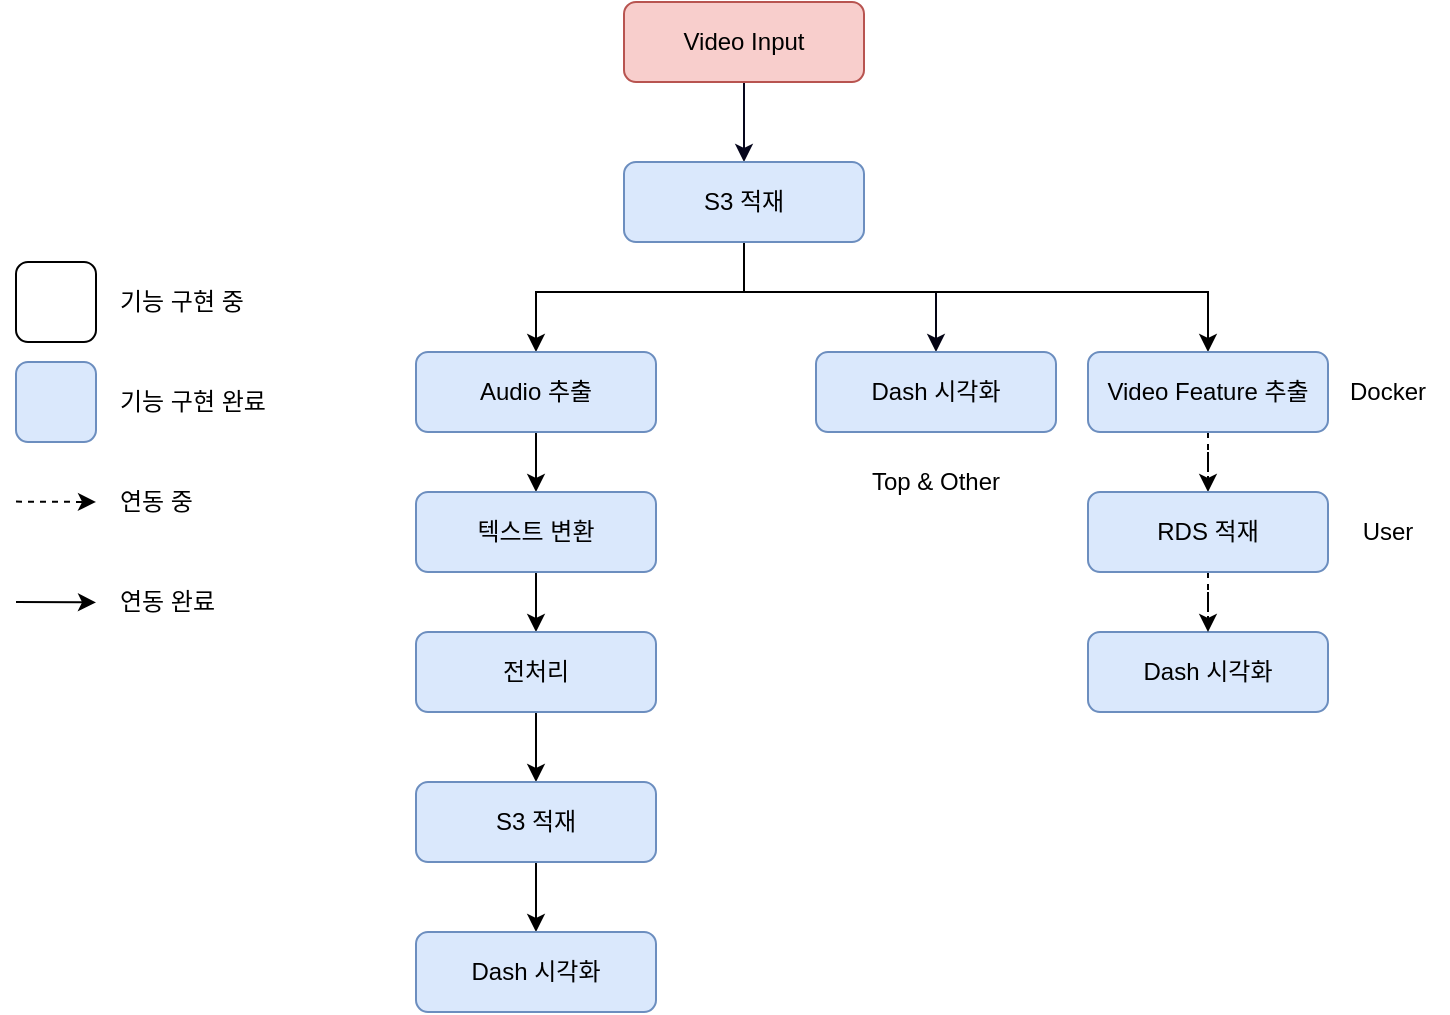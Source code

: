 <mxfile version="22.1.11" type="device">
  <diagram name="페이지-1" id="AstkWX07AASmfQ_dGRN-">
    <mxGraphModel dx="1571" dy="1566" grid="1" gridSize="10" guides="1" tooltips="1" connect="1" arrows="1" fold="1" page="1" pageScale="1" pageWidth="827" pageHeight="1169" math="0" shadow="0">
      <root>
        <mxCell id="0" />
        <mxCell id="1" parent="0" />
        <mxCell id="jO80IjLlvnQbrY0w_MjU-27" style="edgeStyle=orthogonalEdgeStyle;rounded=0;orthogonalLoop=1;jettySize=auto;html=1;exitX=0.5;exitY=1;exitDx=0;exitDy=0;entryX=0.5;entryY=0;entryDx=0;entryDy=0;strokeColor=#06061C;" parent="1" source="jO80IjLlvnQbrY0w_MjU-1" target="jO80IjLlvnQbrY0w_MjU-2" edge="1">
          <mxGeometry relative="1" as="geometry" />
        </mxCell>
        <mxCell id="jO80IjLlvnQbrY0w_MjU-1" value="Video Input" style="rounded=1;whiteSpace=wrap;html=1;fillColor=#f8cecc;strokeColor=#b85450;" parent="1" vertex="1">
          <mxGeometry x="384" y="332" width="120" height="40" as="geometry" />
        </mxCell>
        <mxCell id="jO80IjLlvnQbrY0w_MjU-25" style="edgeStyle=orthogonalEdgeStyle;rounded=0;orthogonalLoop=1;jettySize=auto;html=1;exitX=0.5;exitY=1;exitDx=0;exitDy=0;" parent="1" source="jO80IjLlvnQbrY0w_MjU-2" target="jO80IjLlvnQbrY0w_MjU-3" edge="1">
          <mxGeometry relative="1" as="geometry">
            <Array as="points">
              <mxPoint x="444" y="477" />
              <mxPoint x="340" y="477" />
            </Array>
          </mxGeometry>
        </mxCell>
        <mxCell id="jO80IjLlvnQbrY0w_MjU-26" style="edgeStyle=orthogonalEdgeStyle;rounded=0;orthogonalLoop=1;jettySize=auto;html=1;exitX=0.5;exitY=1;exitDx=0;exitDy=0;strokeColor=#040414;" parent="1" source="jO80IjLlvnQbrY0w_MjU-2" edge="1">
          <mxGeometry relative="1" as="geometry">
            <mxPoint x="540.0" y="507" as="targetPoint" />
            <Array as="points">
              <mxPoint x="444" y="477" />
              <mxPoint x="540" y="477" />
            </Array>
          </mxGeometry>
        </mxCell>
        <mxCell id="ZpjGEKDnqZM7UVgylYtA-6" style="edgeStyle=orthogonalEdgeStyle;rounded=0;orthogonalLoop=1;jettySize=auto;html=1;entryX=0.5;entryY=0;entryDx=0;entryDy=0;" edge="1" parent="1" source="jO80IjLlvnQbrY0w_MjU-2" target="ZpjGEKDnqZM7UVgylYtA-2">
          <mxGeometry relative="1" as="geometry">
            <Array as="points">
              <mxPoint x="444" y="477" />
              <mxPoint x="676" y="477" />
            </Array>
          </mxGeometry>
        </mxCell>
        <mxCell id="jO80IjLlvnQbrY0w_MjU-2" value="S3 적재" style="rounded=1;whiteSpace=wrap;html=1;fillColor=#dae8fc;strokeColor=#6c8ebf;" parent="1" vertex="1">
          <mxGeometry x="384" y="412" width="120" height="40" as="geometry" />
        </mxCell>
        <mxCell id="jO80IjLlvnQbrY0w_MjU-24" style="edgeStyle=orthogonalEdgeStyle;rounded=0;orthogonalLoop=1;jettySize=auto;html=1;exitX=0.5;exitY=1;exitDx=0;exitDy=0;entryX=0.5;entryY=0;entryDx=0;entryDy=0;" parent="1" source="jO80IjLlvnQbrY0w_MjU-3" target="jO80IjLlvnQbrY0w_MjU-9" edge="1">
          <mxGeometry relative="1" as="geometry" />
        </mxCell>
        <mxCell id="jO80IjLlvnQbrY0w_MjU-3" value="Audio 추출" style="rounded=1;whiteSpace=wrap;html=1;fillColor=#dae8fc;strokeColor=#6c8ebf;" parent="1" vertex="1">
          <mxGeometry x="280" y="507" width="120" height="40" as="geometry" />
        </mxCell>
        <mxCell id="jO80IjLlvnQbrY0w_MjU-23" style="edgeStyle=orthogonalEdgeStyle;rounded=0;orthogonalLoop=1;jettySize=auto;html=1;exitX=0.5;exitY=1;exitDx=0;exitDy=0;" parent="1" source="jO80IjLlvnQbrY0w_MjU-9" target="jO80IjLlvnQbrY0w_MjU-11" edge="1">
          <mxGeometry relative="1" as="geometry" />
        </mxCell>
        <mxCell id="jO80IjLlvnQbrY0w_MjU-9" value="텍스트 변환" style="rounded=1;whiteSpace=wrap;html=1;strokeColor=#6c8ebf;fillColor=#dae8fc;" parent="1" vertex="1">
          <mxGeometry x="280" y="577" width="120" height="40" as="geometry" />
        </mxCell>
        <mxCell id="jO80IjLlvnQbrY0w_MjU-21" style="edgeStyle=orthogonalEdgeStyle;rounded=0;orthogonalLoop=1;jettySize=auto;html=1;exitX=0.5;exitY=1;exitDx=0;exitDy=0;entryX=0.5;entryY=0;entryDx=0;entryDy=0;" parent="1" source="jO80IjLlvnQbrY0w_MjU-11" target="jO80IjLlvnQbrY0w_MjU-19" edge="1">
          <mxGeometry relative="1" as="geometry" />
        </mxCell>
        <mxCell id="jO80IjLlvnQbrY0w_MjU-11" value="전처리" style="rounded=1;whiteSpace=wrap;html=1;fillColor=#dae8fc;strokeColor=#6c8ebf;" parent="1" vertex="1">
          <mxGeometry x="280" y="647" width="120" height="40" as="geometry" />
        </mxCell>
        <mxCell id="jO80IjLlvnQbrY0w_MjU-12" value="Dash 시각화" style="rounded=1;whiteSpace=wrap;html=1;fillColor=#dae8fc;strokeColor=#6c8ebf;" parent="1" vertex="1">
          <mxGeometry x="480" y="507" width="120" height="40" as="geometry" />
        </mxCell>
        <mxCell id="jO80IjLlvnQbrY0w_MjU-15" style="edgeStyle=orthogonalEdgeStyle;rounded=0;orthogonalLoop=1;jettySize=auto;html=1;exitX=0.5;exitY=1;exitDx=0;exitDy=0;" parent="1" source="jO80IjLlvnQbrY0w_MjU-9" target="jO80IjLlvnQbrY0w_MjU-9" edge="1">
          <mxGeometry relative="1" as="geometry" />
        </mxCell>
        <mxCell id="jO80IjLlvnQbrY0w_MjU-16" style="edgeStyle=orthogonalEdgeStyle;rounded=0;orthogonalLoop=1;jettySize=auto;html=1;exitX=0.5;exitY=1;exitDx=0;exitDy=0;" parent="1" source="jO80IjLlvnQbrY0w_MjU-2" target="jO80IjLlvnQbrY0w_MjU-2" edge="1">
          <mxGeometry relative="1" as="geometry" />
        </mxCell>
        <mxCell id="jO80IjLlvnQbrY0w_MjU-42" style="edgeStyle=orthogonalEdgeStyle;rounded=0;orthogonalLoop=1;jettySize=auto;html=1;exitX=0.5;exitY=1;exitDx=0;exitDy=0;entryX=0.5;entryY=0;entryDx=0;entryDy=0;" parent="1" source="jO80IjLlvnQbrY0w_MjU-19" target="jO80IjLlvnQbrY0w_MjU-20" edge="1">
          <mxGeometry relative="1" as="geometry" />
        </mxCell>
        <mxCell id="jO80IjLlvnQbrY0w_MjU-19" value="S3 적재" style="rounded=1;whiteSpace=wrap;html=1;fillColor=#dae8fc;strokeColor=#6c8ebf;" parent="1" vertex="1">
          <mxGeometry x="280" y="722" width="120" height="40" as="geometry" />
        </mxCell>
        <mxCell id="jO80IjLlvnQbrY0w_MjU-20" value="Dash 시각화" style="rounded=1;whiteSpace=wrap;html=1;fillColor=#dae8fc;strokeColor=#6c8ebf;" parent="1" vertex="1">
          <mxGeometry x="280" y="797" width="120" height="40" as="geometry" />
        </mxCell>
        <mxCell id="jO80IjLlvnQbrY0w_MjU-45" value="" style="rounded=1;whiteSpace=wrap;html=1;fillColor=#dae8fc;strokeColor=#6c8ebf;" parent="1" vertex="1">
          <mxGeometry x="80" y="512" width="40" height="40" as="geometry" />
        </mxCell>
        <mxCell id="jO80IjLlvnQbrY0w_MjU-46" value="" style="rounded=1;whiteSpace=wrap;html=1;" parent="1" vertex="1">
          <mxGeometry x="80" y="462" width="40" height="40" as="geometry" />
        </mxCell>
        <mxCell id="jO80IjLlvnQbrY0w_MjU-47" value="기능 구현 중" style="text;html=1;strokeColor=none;fillColor=none;align=left;verticalAlign=middle;whiteSpace=wrap;rounded=0;" parent="1" vertex="1">
          <mxGeometry x="130" y="467" width="80" height="30" as="geometry" />
        </mxCell>
        <mxCell id="jO80IjLlvnQbrY0w_MjU-48" value="기능 구현 완료" style="text;html=1;strokeColor=none;fillColor=none;align=left;verticalAlign=middle;whiteSpace=wrap;rounded=0;" parent="1" vertex="1">
          <mxGeometry x="130" y="517" width="90" height="30" as="geometry" />
        </mxCell>
        <mxCell id="jO80IjLlvnQbrY0w_MjU-52" value="연동 중" style="text;html=1;strokeColor=none;fillColor=none;align=left;verticalAlign=middle;whiteSpace=wrap;rounded=0;" parent="1" vertex="1">
          <mxGeometry x="130" y="567" width="60" height="30" as="geometry" />
        </mxCell>
        <mxCell id="jO80IjLlvnQbrY0w_MjU-53" value="연동 완료" style="text;html=1;strokeColor=none;fillColor=none;align=left;verticalAlign=middle;whiteSpace=wrap;rounded=0;" parent="1" vertex="1">
          <mxGeometry x="130" y="617" width="75" height="30" as="geometry" />
        </mxCell>
        <mxCell id="jO80IjLlvnQbrY0w_MjU-55" value="" style="endArrow=classic;html=1;rounded=0;" parent="1" edge="1">
          <mxGeometry width="50" height="50" relative="1" as="geometry">
            <mxPoint x="80" y="632" as="sourcePoint" />
            <mxPoint x="120" y="632.19" as="targetPoint" />
          </mxGeometry>
        </mxCell>
        <mxCell id="jO80IjLlvnQbrY0w_MjU-56" value="" style="endArrow=classic;html=1;rounded=0;dashed=1;" parent="1" edge="1">
          <mxGeometry width="50" height="50" relative="1" as="geometry">
            <mxPoint x="80" y="581.8" as="sourcePoint" />
            <mxPoint x="120" y="581.99" as="targetPoint" />
          </mxGeometry>
        </mxCell>
        <mxCell id="ZpjGEKDnqZM7UVgylYtA-1" style="edgeStyle=orthogonalEdgeStyle;rounded=0;orthogonalLoop=1;jettySize=auto;html=1;entryX=0.5;entryY=0;entryDx=0;entryDy=0;dashed=1;" edge="1" parent="1" source="ZpjGEKDnqZM7UVgylYtA-2" target="ZpjGEKDnqZM7UVgylYtA-5">
          <mxGeometry relative="1" as="geometry" />
        </mxCell>
        <mxCell id="ZpjGEKDnqZM7UVgylYtA-2" value="Video Feature 추출" style="rounded=1;whiteSpace=wrap;html=1;fillColor=#dae8fc;strokeColor=#6c8ebf;" vertex="1" parent="1">
          <mxGeometry x="616" y="507" width="120" height="40" as="geometry" />
        </mxCell>
        <mxCell id="ZpjGEKDnqZM7UVgylYtA-3" value="Dash 시각화" style="rounded=1;whiteSpace=wrap;html=1;fillColor=#dae8fc;strokeColor=#6c8ebf;" vertex="1" parent="1">
          <mxGeometry x="616" y="647" width="120" height="40" as="geometry" />
        </mxCell>
        <mxCell id="ZpjGEKDnqZM7UVgylYtA-4" style="edgeStyle=orthogonalEdgeStyle;rounded=0;orthogonalLoop=1;jettySize=auto;html=1;entryX=0.5;entryY=0;entryDx=0;entryDy=0;dashed=1;" edge="1" parent="1" source="ZpjGEKDnqZM7UVgylYtA-5" target="ZpjGEKDnqZM7UVgylYtA-3">
          <mxGeometry relative="1" as="geometry" />
        </mxCell>
        <mxCell id="ZpjGEKDnqZM7UVgylYtA-5" value="RDS 적재" style="rounded=1;whiteSpace=wrap;html=1;fillColor=#dae8fc;strokeColor=#6c8ebf;" vertex="1" parent="1">
          <mxGeometry x="616" y="577" width="120" height="40" as="geometry" />
        </mxCell>
        <mxCell id="ZpjGEKDnqZM7UVgylYtA-7" value="Top &amp;amp; Other" style="text;html=1;strokeColor=none;fillColor=none;align=center;verticalAlign=middle;whiteSpace=wrap;rounded=0;" vertex="1" parent="1">
          <mxGeometry x="500" y="557" width="80" height="30" as="geometry" />
        </mxCell>
        <mxCell id="ZpjGEKDnqZM7UVgylYtA-8" value="User" style="text;html=1;strokeColor=none;fillColor=none;align=center;verticalAlign=middle;whiteSpace=wrap;rounded=0;" vertex="1" parent="1">
          <mxGeometry x="736" y="582" width="60" height="30" as="geometry" />
        </mxCell>
        <mxCell id="ZpjGEKDnqZM7UVgylYtA-12" value="Docker" style="text;html=1;strokeColor=none;fillColor=none;align=center;verticalAlign=middle;whiteSpace=wrap;rounded=0;" vertex="1" parent="1">
          <mxGeometry x="736" y="512" width="60" height="30" as="geometry" />
        </mxCell>
      </root>
    </mxGraphModel>
  </diagram>
</mxfile>

